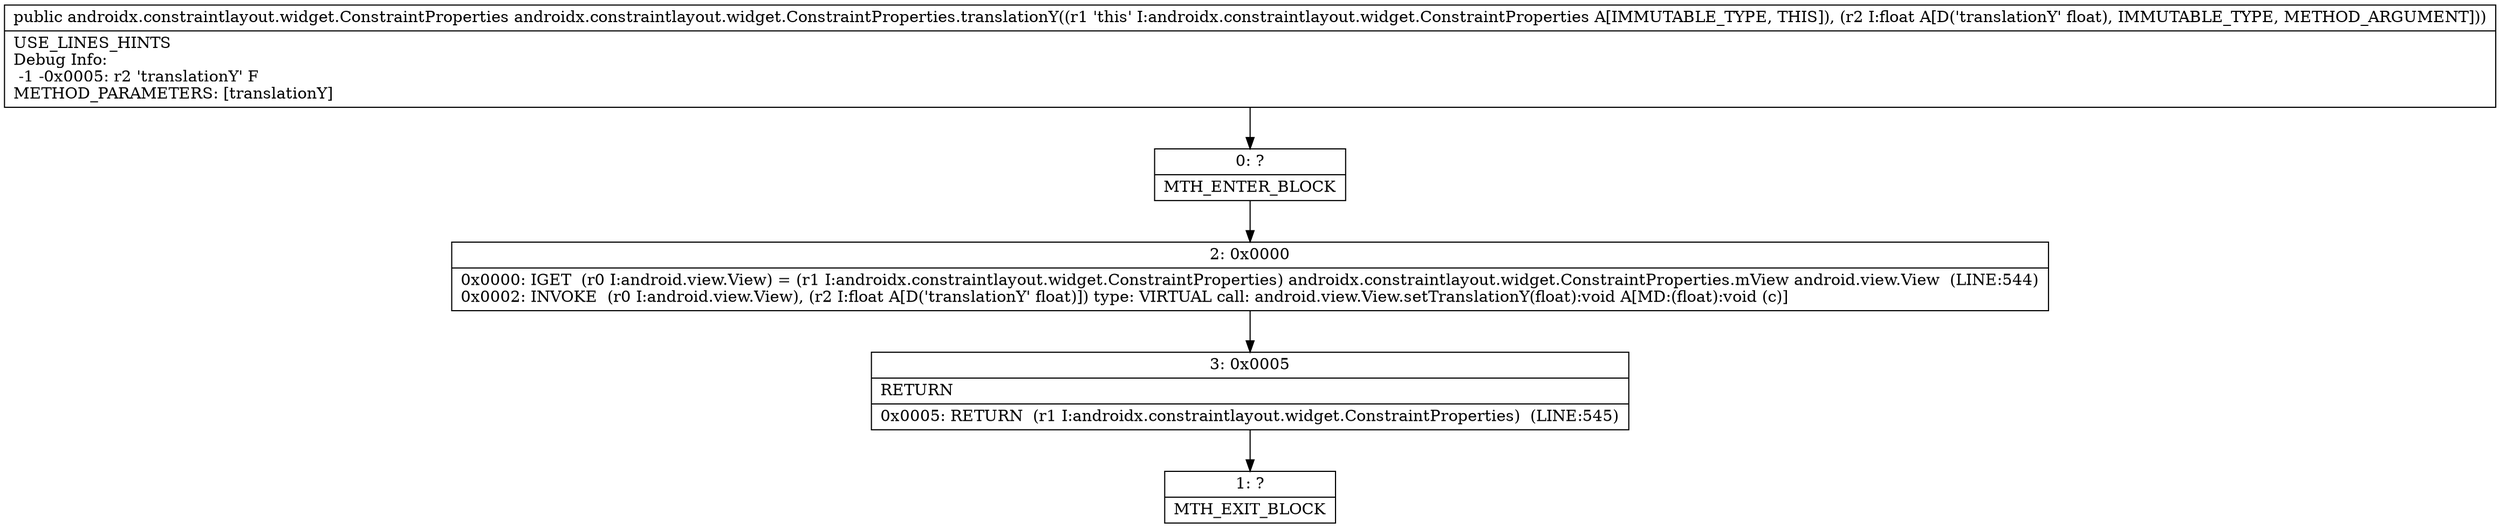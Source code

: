 digraph "CFG forandroidx.constraintlayout.widget.ConstraintProperties.translationY(F)Landroidx\/constraintlayout\/widget\/ConstraintProperties;" {
Node_0 [shape=record,label="{0\:\ ?|MTH_ENTER_BLOCK\l}"];
Node_2 [shape=record,label="{2\:\ 0x0000|0x0000: IGET  (r0 I:android.view.View) = (r1 I:androidx.constraintlayout.widget.ConstraintProperties) androidx.constraintlayout.widget.ConstraintProperties.mView android.view.View  (LINE:544)\l0x0002: INVOKE  (r0 I:android.view.View), (r2 I:float A[D('translationY' float)]) type: VIRTUAL call: android.view.View.setTranslationY(float):void A[MD:(float):void (c)]\l}"];
Node_3 [shape=record,label="{3\:\ 0x0005|RETURN\l|0x0005: RETURN  (r1 I:androidx.constraintlayout.widget.ConstraintProperties)  (LINE:545)\l}"];
Node_1 [shape=record,label="{1\:\ ?|MTH_EXIT_BLOCK\l}"];
MethodNode[shape=record,label="{public androidx.constraintlayout.widget.ConstraintProperties androidx.constraintlayout.widget.ConstraintProperties.translationY((r1 'this' I:androidx.constraintlayout.widget.ConstraintProperties A[IMMUTABLE_TYPE, THIS]), (r2 I:float A[D('translationY' float), IMMUTABLE_TYPE, METHOD_ARGUMENT]))  | USE_LINES_HINTS\lDebug Info:\l  \-1 \-0x0005: r2 'translationY' F\lMETHOD_PARAMETERS: [translationY]\l}"];
MethodNode -> Node_0;Node_0 -> Node_2;
Node_2 -> Node_3;
Node_3 -> Node_1;
}

